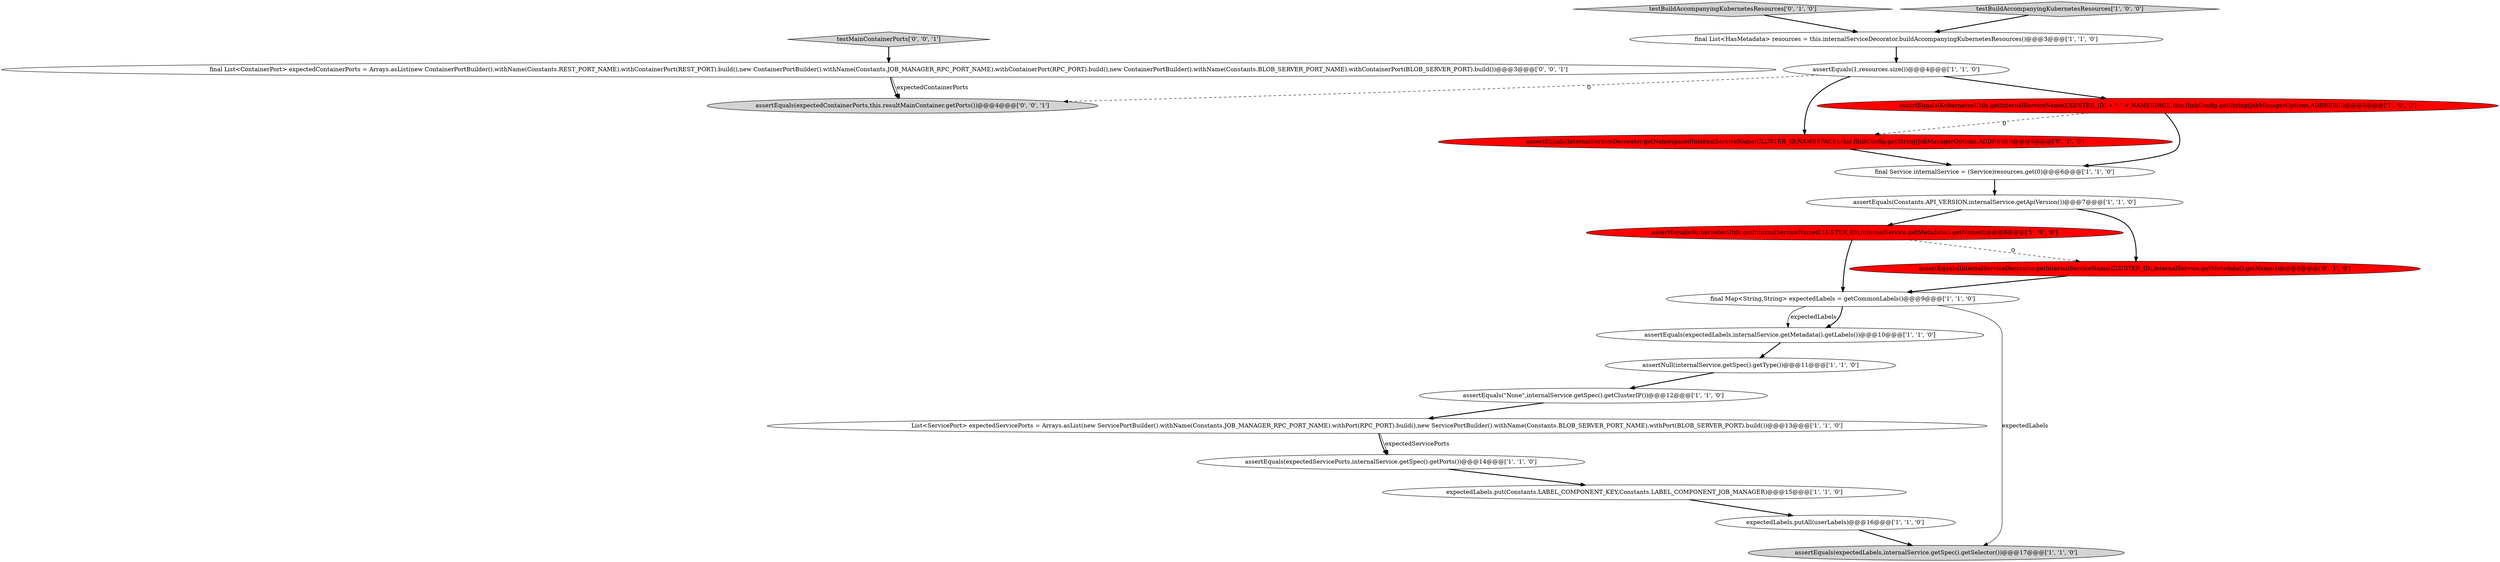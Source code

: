 digraph {
0 [style = filled, label = "assertEquals(expectedLabels,internalService.getMetadata().getLabels())@@@10@@@['1', '1', '0']", fillcolor = white, shape = ellipse image = "AAA0AAABBB1BBB"];
1 [style = filled, label = "expectedLabels.put(Constants.LABEL_COMPONENT_KEY,Constants.LABEL_COMPONENT_JOB_MANAGER)@@@15@@@['1', '1', '0']", fillcolor = white, shape = ellipse image = "AAA0AAABBB1BBB"];
20 [style = filled, label = "assertEquals(expectedContainerPorts,this.resultMainContainer.getPorts())@@@4@@@['0', '0', '1']", fillcolor = lightgray, shape = ellipse image = "AAA0AAABBB3BBB"];
8 [style = filled, label = "assertEquals(1,resources.size())@@@4@@@['1', '1', '0']", fillcolor = white, shape = ellipse image = "AAA0AAABBB1BBB"];
9 [style = filled, label = "assertEquals(Constants.API_VERSION,internalService.getApiVersion())@@@7@@@['1', '1', '0']", fillcolor = white, shape = ellipse image = "AAA0AAABBB1BBB"];
2 [style = filled, label = "final Map<String,String> expectedLabels = getCommonLabels()@@@9@@@['1', '1', '0']", fillcolor = white, shape = ellipse image = "AAA0AAABBB1BBB"];
6 [style = filled, label = "final Service internalService = (Service)resources.get(0)@@@6@@@['1', '1', '0']", fillcolor = white, shape = ellipse image = "AAA0AAABBB1BBB"];
14 [style = filled, label = "assertEquals(expectedServicePorts,internalService.getSpec().getPorts())@@@14@@@['1', '1', '0']", fillcolor = white, shape = ellipse image = "AAA0AAABBB1BBB"];
17 [style = filled, label = "assertEquals(InternalServiceDecorator.getNamespacedInternalServiceName(CLUSTER_ID,NAMESPACE),this.flinkConfig.getString(JobManagerOptions.ADDRESS))@@@5@@@['0', '1', '0']", fillcolor = red, shape = ellipse image = "AAA1AAABBB2BBB"];
5 [style = filled, label = "expectedLabels.putAll(userLabels)@@@16@@@['1', '1', '0']", fillcolor = white, shape = ellipse image = "AAA0AAABBB1BBB"];
12 [style = filled, label = "List<ServicePort> expectedServicePorts = Arrays.asList(new ServicePortBuilder().withName(Constants.JOB_MANAGER_RPC_PORT_NAME).withPort(RPC_PORT).build(),new ServicePortBuilder().withName(Constants.BLOB_SERVER_PORT_NAME).withPort(BLOB_SERVER_PORT).build())@@@13@@@['1', '1', '0']", fillcolor = white, shape = ellipse image = "AAA0AAABBB1BBB"];
18 [style = filled, label = "testBuildAccompanyingKubernetesResources['0', '1', '0']", fillcolor = lightgray, shape = diamond image = "AAA0AAABBB2BBB"];
10 [style = filled, label = "testBuildAccompanyingKubernetesResources['1', '0', '0']", fillcolor = lightgray, shape = diamond image = "AAA0AAABBB1BBB"];
3 [style = filled, label = "final List<HasMetadata> resources = this.internalServiceDecorator.buildAccompanyingKubernetesResources()@@@3@@@['1', '1', '0']", fillcolor = white, shape = ellipse image = "AAA0AAABBB1BBB"];
21 [style = filled, label = "testMainContainerPorts['0', '0', '1']", fillcolor = lightgray, shape = diamond image = "AAA0AAABBB3BBB"];
7 [style = filled, label = "assertNull(internalService.getSpec().getType())@@@11@@@['1', '1', '0']", fillcolor = white, shape = ellipse image = "AAA0AAABBB1BBB"];
11 [style = filled, label = "assertEquals(KubernetesUtils.getInternalServiceName(CLUSTER_ID),internalService.getMetadata().getName())@@@8@@@['1', '0', '0']", fillcolor = red, shape = ellipse image = "AAA1AAABBB1BBB"];
19 [style = filled, label = "final List<ContainerPort> expectedContainerPorts = Arrays.asList(new ContainerPortBuilder().withName(Constants.REST_PORT_NAME).withContainerPort(REST_PORT).build(),new ContainerPortBuilder().withName(Constants.JOB_MANAGER_RPC_PORT_NAME).withContainerPort(RPC_PORT).build(),new ContainerPortBuilder().withName(Constants.BLOB_SERVER_PORT_NAME).withContainerPort(BLOB_SERVER_PORT).build())@@@3@@@['0', '0', '1']", fillcolor = white, shape = ellipse image = "AAA0AAABBB3BBB"];
16 [style = filled, label = "assertEquals(InternalServiceDecorator.getInternalServiceName(CLUSTER_ID),internalService.getMetadata().getName())@@@8@@@['0', '1', '0']", fillcolor = red, shape = ellipse image = "AAA1AAABBB2BBB"];
15 [style = filled, label = "assertEquals(\"None\",internalService.getSpec().getClusterIP())@@@12@@@['1', '1', '0']", fillcolor = white, shape = ellipse image = "AAA0AAABBB1BBB"];
4 [style = filled, label = "assertEquals(expectedLabels,internalService.getSpec().getSelector())@@@17@@@['1', '1', '0']", fillcolor = lightgray, shape = ellipse image = "AAA0AAABBB1BBB"];
13 [style = filled, label = "assertEquals(KubernetesUtils.getInternalServiceName(CLUSTER_ID) + \".\" + NAMESPACE,this.flinkConfig.getString(JobManagerOptions.ADDRESS))@@@5@@@['1', '0', '0']", fillcolor = red, shape = ellipse image = "AAA1AAABBB1BBB"];
1->5 [style = bold, label=""];
18->3 [style = bold, label=""];
9->11 [style = bold, label=""];
21->19 [style = bold, label=""];
17->6 [style = bold, label=""];
11->16 [style = dashed, label="0"];
19->20 [style = bold, label=""];
8->20 [style = dashed, label="0"];
13->17 [style = dashed, label="0"];
10->3 [style = bold, label=""];
16->2 [style = bold, label=""];
9->16 [style = bold, label=""];
11->2 [style = bold, label=""];
14->1 [style = bold, label=""];
0->7 [style = bold, label=""];
2->0 [style = solid, label="expectedLabels"];
8->17 [style = bold, label=""];
2->4 [style = solid, label="expectedLabels"];
2->0 [style = bold, label=""];
3->8 [style = bold, label=""];
5->4 [style = bold, label=""];
12->14 [style = bold, label=""];
12->14 [style = solid, label="expectedServicePorts"];
7->15 [style = bold, label=""];
15->12 [style = bold, label=""];
13->6 [style = bold, label=""];
6->9 [style = bold, label=""];
19->20 [style = solid, label="expectedContainerPorts"];
8->13 [style = bold, label=""];
}
